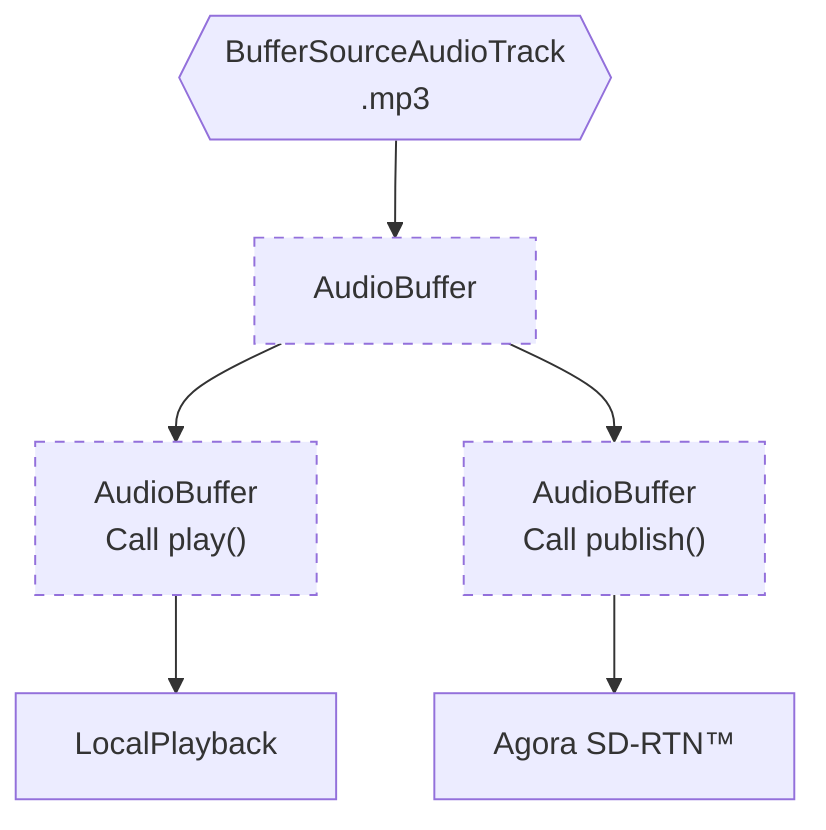 flowchart TB
    BufferSourceAudioTrack{{"BufferSourceAudioTrack\n.mp3"}}
    AudioBuffer1["AudioBuffer"]
    AudioBuffer2["AudioBuffer\nCall play()"]
    LocalPlayback["LocalPlayback"]
    AudioBuffer3["AudioBuffer\nCall publish()"]
    AgoraSDRTN["Agora SD-RTN™"]

    BufferSourceAudioTrack --> AudioBuffer1
    AudioBuffer1 --> AudioBuffer2 --> LocalPlayback
    AudioBuffer1 --> AudioBuffer3 --> AgoraSDRTN

    classDef dashedArea stroke-dasharray: 5 5;
    class AudioBuffer1,AudioBuffer2,AudioBuffer3 dashedArea;